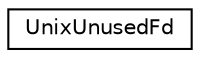digraph "Graphical Class Hierarchy"
{
 // LATEX_PDF_SIZE
  edge [fontname="Helvetica",fontsize="10",labelfontname="Helvetica",labelfontsize="10"];
  node [fontname="Helvetica",fontsize="10",shape=record];
  rankdir="LR";
  Node0 [label="UnixUnusedFd",height=0.2,width=0.4,color="black", fillcolor="white", style="filled",URL="$db/d1b/sqlite3_8c.html#dd/de8/structUnixUnusedFd",tooltip=" "];
}
